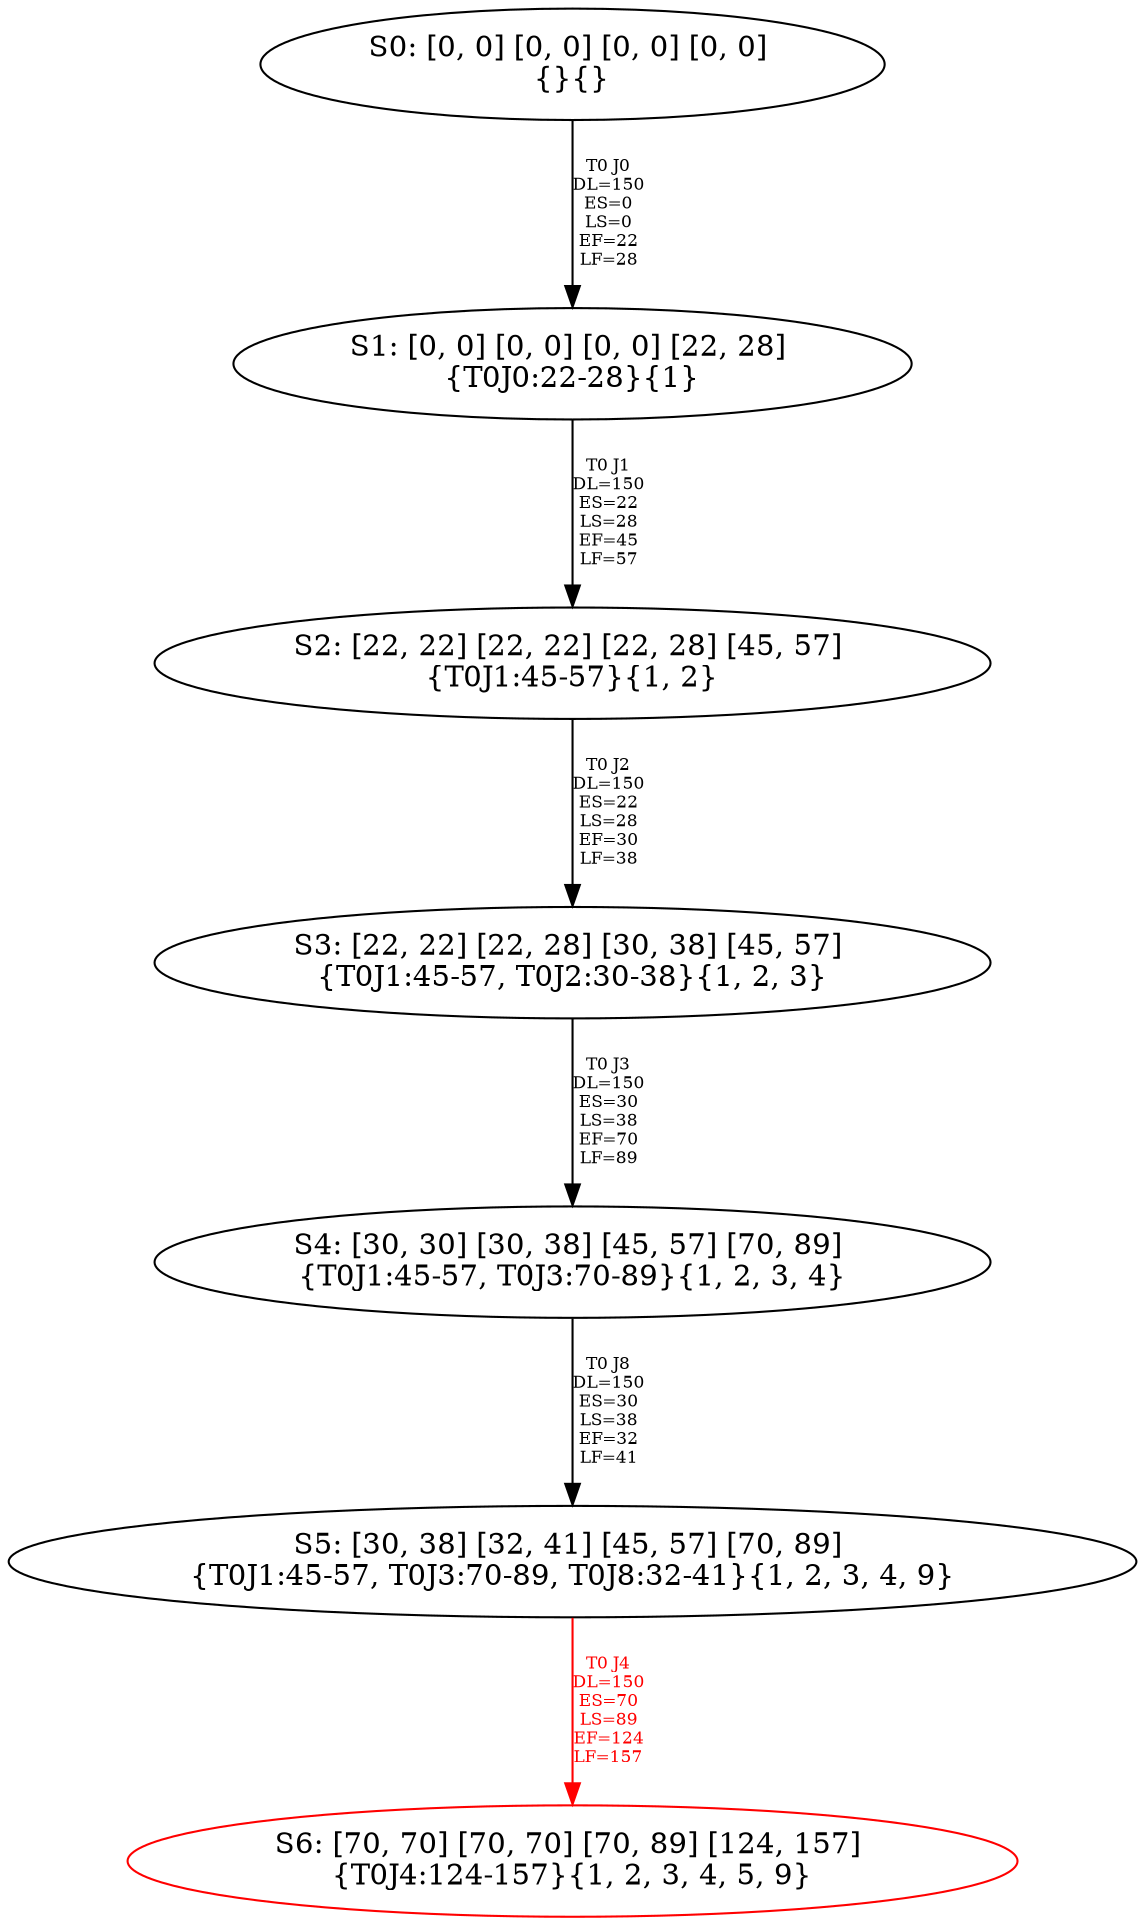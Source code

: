 digraph {
	S0[label="S0: [0, 0] [0, 0] [0, 0] [0, 0] \n{}{}"];
	S1[label="S1: [0, 0] [0, 0] [0, 0] [22, 28] \n{T0J0:22-28}{1}"];
	S2[label="S2: [22, 22] [22, 22] [22, 28] [45, 57] \n{T0J1:45-57}{1, 2}"];
	S3[label="S3: [22, 22] [22, 28] [30, 38] [45, 57] \n{T0J1:45-57, T0J2:30-38}{1, 2, 3}"];
	S4[label="S4: [30, 30] [30, 38] [45, 57] [70, 89] \n{T0J1:45-57, T0J3:70-89}{1, 2, 3, 4}"];
	S5[label="S5: [30, 38] [32, 41] [45, 57] [70, 89] \n{T0J1:45-57, T0J3:70-89, T0J8:32-41}{1, 2, 3, 4, 9}"];
	S6[label="S6: [70, 70] [70, 70] [70, 89] [124, 157] \n{T0J4:124-157}{1, 2, 3, 4, 5, 9}"];
	S0 -> S1[label="T0 J0\nDL=150\nES=0\nLS=0\nEF=22\nLF=28",fontsize=8];
	S1 -> S2[label="T0 J1\nDL=150\nES=22\nLS=28\nEF=45\nLF=57",fontsize=8];
	S2 -> S3[label="T0 J2\nDL=150\nES=22\nLS=28\nEF=30\nLF=38",fontsize=8];
	S3 -> S4[label="T0 J3\nDL=150\nES=30\nLS=38\nEF=70\nLF=89",fontsize=8];
	S4 -> S5[label="T0 J8\nDL=150\nES=30\nLS=38\nEF=32\nLF=41",fontsize=8];
	S5 -> S6[label="T0 J4\nDL=150\nES=70\nLS=89\nEF=124\nLF=157",color=Red,fontcolor=Red,fontsize=8];
S6[color=Red];
}
